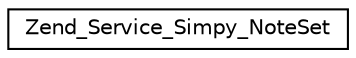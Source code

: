 digraph G
{
  edge [fontname="Helvetica",fontsize="10",labelfontname="Helvetica",labelfontsize="10"];
  node [fontname="Helvetica",fontsize="10",shape=record];
  rankdir="LR";
  Node1 [label="Zend_Service_Simpy_NoteSet",height=0.2,width=0.4,color="black", fillcolor="white", style="filled",URL="$class_zend___service___simpy___note_set.html"];
}

